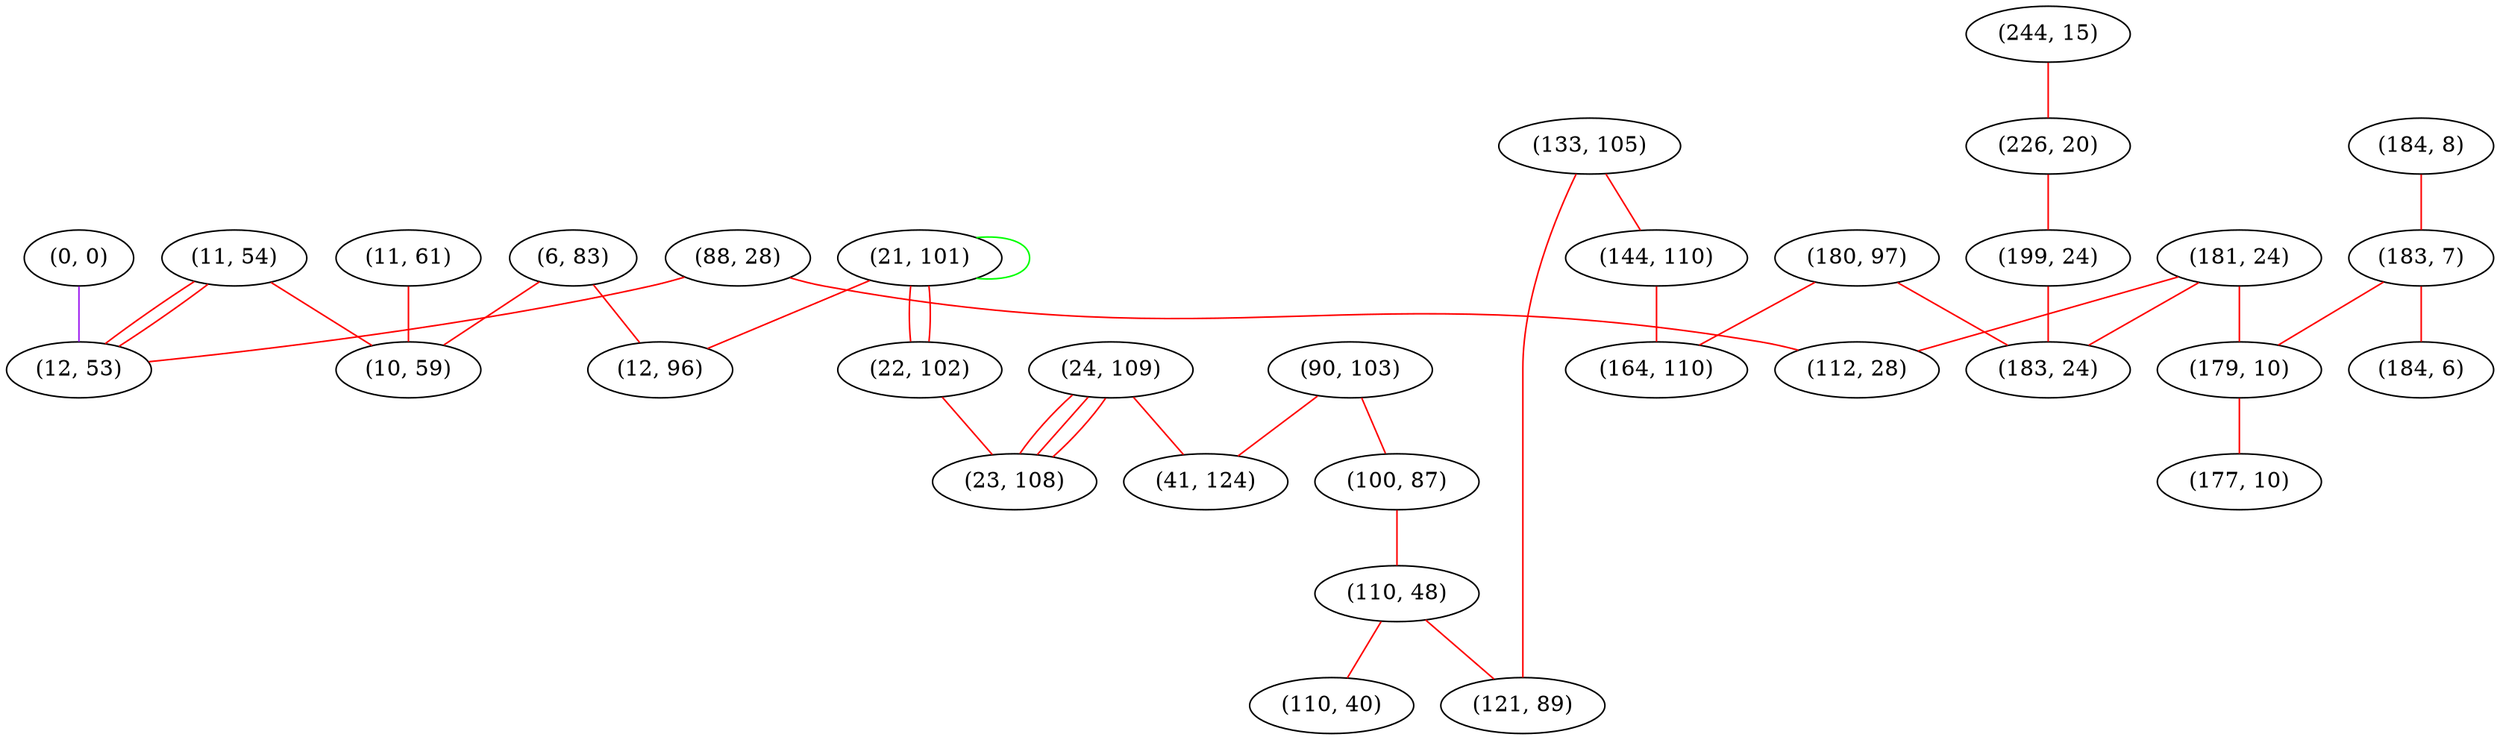 graph "" {
"(88, 28)";
"(180, 97)";
"(11, 61)";
"(21, 101)";
"(90, 103)";
"(244, 15)";
"(181, 24)";
"(6, 83)";
"(133, 105)";
"(184, 8)";
"(226, 20)";
"(24, 109)";
"(144, 110)";
"(183, 7)";
"(0, 0)";
"(12, 96)";
"(164, 110)";
"(11, 54)";
"(100, 87)";
"(10, 59)";
"(179, 10)";
"(12, 53)";
"(110, 48)";
"(177, 10)";
"(184, 6)";
"(199, 24)";
"(121, 89)";
"(41, 124)";
"(112, 28)";
"(22, 102)";
"(23, 108)";
"(183, 24)";
"(110, 40)";
"(88, 28)" -- "(12, 53)"  [color=red, key=0, weight=1];
"(88, 28)" -- "(112, 28)"  [color=red, key=0, weight=1];
"(180, 97)" -- "(183, 24)"  [color=red, key=0, weight=1];
"(180, 97)" -- "(164, 110)"  [color=red, key=0, weight=1];
"(11, 61)" -- "(10, 59)"  [color=red, key=0, weight=1];
"(21, 101)" -- "(22, 102)"  [color=red, key=0, weight=1];
"(21, 101)" -- "(22, 102)"  [color=red, key=1, weight=1];
"(21, 101)" -- "(21, 101)"  [color=green, key=0, weight=2];
"(21, 101)" -- "(12, 96)"  [color=red, key=0, weight=1];
"(90, 103)" -- "(100, 87)"  [color=red, key=0, weight=1];
"(90, 103)" -- "(41, 124)"  [color=red, key=0, weight=1];
"(244, 15)" -- "(226, 20)"  [color=red, key=0, weight=1];
"(181, 24)" -- "(179, 10)"  [color=red, key=0, weight=1];
"(181, 24)" -- "(183, 24)"  [color=red, key=0, weight=1];
"(181, 24)" -- "(112, 28)"  [color=red, key=0, weight=1];
"(6, 83)" -- "(10, 59)"  [color=red, key=0, weight=1];
"(6, 83)" -- "(12, 96)"  [color=red, key=0, weight=1];
"(133, 105)" -- "(144, 110)"  [color=red, key=0, weight=1];
"(133, 105)" -- "(121, 89)"  [color=red, key=0, weight=1];
"(184, 8)" -- "(183, 7)"  [color=red, key=0, weight=1];
"(226, 20)" -- "(199, 24)"  [color=red, key=0, weight=1];
"(24, 109)" -- "(23, 108)"  [color=red, key=0, weight=1];
"(24, 109)" -- "(23, 108)"  [color=red, key=1, weight=1];
"(24, 109)" -- "(23, 108)"  [color=red, key=2, weight=1];
"(24, 109)" -- "(41, 124)"  [color=red, key=0, weight=1];
"(144, 110)" -- "(164, 110)"  [color=red, key=0, weight=1];
"(183, 7)" -- "(184, 6)"  [color=red, key=0, weight=1];
"(183, 7)" -- "(179, 10)"  [color=red, key=0, weight=1];
"(0, 0)" -- "(12, 53)"  [color=purple, key=0, weight=4];
"(11, 54)" -- "(12, 53)"  [color=red, key=0, weight=1];
"(11, 54)" -- "(12, 53)"  [color=red, key=1, weight=1];
"(11, 54)" -- "(10, 59)"  [color=red, key=0, weight=1];
"(100, 87)" -- "(110, 48)"  [color=red, key=0, weight=1];
"(179, 10)" -- "(177, 10)"  [color=red, key=0, weight=1];
"(110, 48)" -- "(121, 89)"  [color=red, key=0, weight=1];
"(110, 48)" -- "(110, 40)"  [color=red, key=0, weight=1];
"(199, 24)" -- "(183, 24)"  [color=red, key=0, weight=1];
"(22, 102)" -- "(23, 108)"  [color=red, key=0, weight=1];
}
